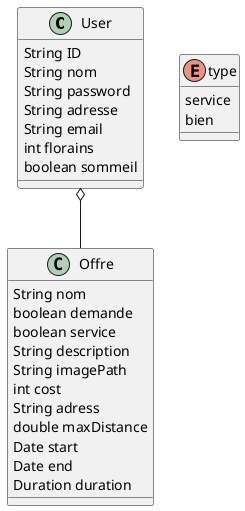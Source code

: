 @startuml

skinparam linetype polyline
class User {
  String ID
  String nom
  String password
  String adresse
  String email
  int florains
  boolean sommeil
}

User o-- Offre

Enum type {
  service
  bien
}

class Offre {
  String nom
  boolean demande
  boolean service
  String description
  String imagePath
  int cost
  String adress
  double maxDistance
  Date start
  Date end
  Duration duration
}


@enduml